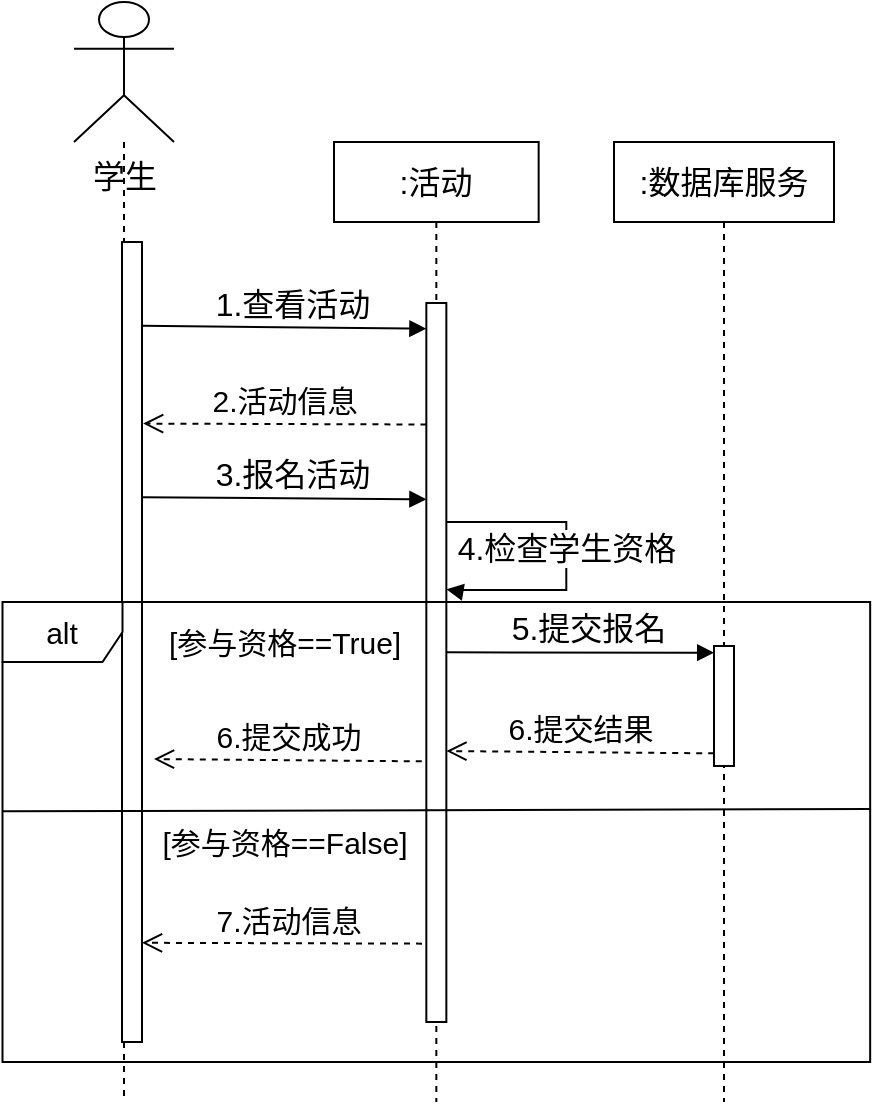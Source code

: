 <mxfile version="17.5.0" type="github">
  <diagram name="Page-1" id="13e1069c-82ec-6db2-03f1-153e76fe0fe0">
    <mxGraphModel dx="1146" dy="626" grid="1" gridSize="10" guides="1" tooltips="1" connect="1" arrows="1" fold="1" page="1" pageScale="1" pageWidth="1100" pageHeight="850" background="none" math="0" shadow="0">
      <root>
        <mxCell id="0" />
        <mxCell id="1" style="" parent="0" />
        <mxCell id="JttuDwRoJ1vtQlbPvAH2-2" value="" style="shape=umlLifeline;participant=umlActor;perimeter=lifelinePerimeter;whiteSpace=wrap;html=1;container=1;collapsible=0;recursiveResize=0;verticalAlign=top;spacingTop=36;outlineConnect=0;size=70;" vertex="1" parent="1">
          <mxGeometry x="230" y="140" width="50" height="550" as="geometry" />
        </mxCell>
        <mxCell id="JttuDwRoJ1vtQlbPvAH2-6" value="" style="html=1;points=[];perimeter=orthogonalPerimeter;fontSize=16;" vertex="1" parent="JttuDwRoJ1vtQlbPvAH2-2">
          <mxGeometry x="24" y="120" width="10" height="400" as="geometry" />
        </mxCell>
        <mxCell id="JttuDwRoJ1vtQlbPvAH2-3" value="学生" style="text;html=1;align=center;verticalAlign=middle;resizable=0;points=[];autosize=1;strokeColor=none;fillColor=none;fontSize=16;" vertex="1" parent="1">
          <mxGeometry x="230" y="217" width="50" height="20" as="geometry" />
        </mxCell>
        <mxCell id="JttuDwRoJ1vtQlbPvAH2-5" value=":活动" style="shape=umlLifeline;perimeter=lifelinePerimeter;whiteSpace=wrap;html=1;container=1;collapsible=0;recursiveResize=0;outlineConnect=0;fontSize=16;" vertex="1" parent="1">
          <mxGeometry x="360" y="210" width="102.33" height="480" as="geometry" />
        </mxCell>
        <mxCell id="JttuDwRoJ1vtQlbPvAH2-9" value="" style="html=1;points=[];perimeter=orthogonalPerimeter;fontSize=16;" vertex="1" parent="JttuDwRoJ1vtQlbPvAH2-5">
          <mxGeometry x="46.17" y="80.5" width="10" height="359.5" as="geometry" />
        </mxCell>
        <mxCell id="JttuDwRoJ1vtQlbPvAH2-33" value="4.检查学生资格" style="html=1;verticalAlign=bottom;endArrow=block;rounded=0;fontSize=16;exitX=1;exitY=0.108;exitDx=0;exitDy=0;exitPerimeter=0;edgeStyle=orthogonalEdgeStyle;entryX=1;entryY=0.456;entryDx=0;entryDy=0;entryPerimeter=0;" edge="1" parent="JttuDwRoJ1vtQlbPvAH2-5">
          <mxGeometry x="0.096" width="80" relative="1" as="geometry">
            <mxPoint x="56.17" y="190.02" as="sourcePoint" />
            <mxPoint x="56.17" y="223.66" as="targetPoint" />
            <Array as="points">
              <mxPoint x="116.17" y="190" />
              <mxPoint x="116.17" y="224" />
              <mxPoint x="58.17" y="224" />
            </Array>
            <mxPoint as="offset" />
          </mxGeometry>
        </mxCell>
        <mxCell id="JttuDwRoJ1vtQlbPvAH2-40" value="6.提交成功" style="html=1;verticalAlign=bottom;endArrow=open;dashed=1;endSize=8;rounded=0;fontSize=15;exitX=0.011;exitY=0.828;exitDx=0;exitDy=0;exitPerimeter=0;entryX=1.005;entryY=0.95;entryDx=0;entryDy=0;entryPerimeter=0;" edge="1" parent="JttuDwRoJ1vtQlbPvAH2-5">
          <mxGeometry relative="1" as="geometry">
            <mxPoint x="43.89" y="309.68" as="sourcePoint" />
            <mxPoint x="-90.0" y="308.525" as="targetPoint" />
          </mxGeometry>
        </mxCell>
        <mxCell id="JttuDwRoJ1vtQlbPvAH2-7" value="1.查看活动" style="html=1;verticalAlign=bottom;endArrow=block;rounded=0;fontSize=16;exitX=0.993;exitY=0.083;exitDx=0;exitDy=0;exitPerimeter=0;entryX=0.005;entryY=0.127;entryDx=0;entryDy=0;entryPerimeter=0;" edge="1" parent="1">
          <mxGeometry x="0.057" width="80" relative="1" as="geometry">
            <mxPoint x="263.93" y="301.92" as="sourcePoint" />
            <mxPoint x="406.22" y="303.343" as="targetPoint" />
            <mxPoint as="offset" />
          </mxGeometry>
        </mxCell>
        <mxCell id="JttuDwRoJ1vtQlbPvAH2-11" value=":数据库服务" style="shape=umlLifeline;perimeter=lifelinePerimeter;whiteSpace=wrap;html=1;container=1;collapsible=0;recursiveResize=0;outlineConnect=0;fontSize=16;" vertex="1" parent="1">
          <mxGeometry x="500" y="210" width="110" height="480" as="geometry" />
        </mxCell>
        <mxCell id="JttuDwRoJ1vtQlbPvAH2-38" value="" style="html=1;points=[];perimeter=orthogonalPerimeter;fontSize=15;" vertex="1" parent="JttuDwRoJ1vtQlbPvAH2-11">
          <mxGeometry x="50" y="252" width="10" height="60" as="geometry" />
        </mxCell>
        <mxCell id="JttuDwRoJ1vtQlbPvAH2-29" value="2.活动信息" style="html=1;verticalAlign=bottom;endArrow=open;dashed=1;endSize=8;rounded=0;fontSize=15;entryX=1.056;entryY=0.227;entryDx=0;entryDy=0;entryPerimeter=0;exitX=0.005;exitY=0.169;exitDx=0;exitDy=0;exitPerimeter=0;" edge="1" parent="1" source="JttuDwRoJ1vtQlbPvAH2-9" target="JttuDwRoJ1vtQlbPvAH2-6">
          <mxGeometry relative="1" as="geometry">
            <mxPoint x="380" y="351" as="sourcePoint" />
            <mxPoint x="290" y="350" as="targetPoint" />
          </mxGeometry>
        </mxCell>
        <mxCell id="JttuDwRoJ1vtQlbPvAH2-31" value="3.报名活动" style="html=1;verticalAlign=bottom;endArrow=block;rounded=0;fontSize=16;exitX=1;exitY=0.319;exitDx=0;exitDy=0;exitPerimeter=0;entryX=0.005;entryY=0.273;entryDx=0;entryDy=0;entryPerimeter=0;" edge="1" parent="1" source="JttuDwRoJ1vtQlbPvAH2-6" target="JttuDwRoJ1vtQlbPvAH2-9">
          <mxGeometry x="0.057" width="80" relative="1" as="geometry">
            <mxPoint x="280.0" y="389.72" as="sourcePoint" />
            <mxPoint x="400" y="388" as="targetPoint" />
            <mxPoint as="offset" />
          </mxGeometry>
        </mxCell>
        <mxCell id="JttuDwRoJ1vtQlbPvAH2-37" value="5.提交报名" style="html=1;verticalAlign=bottom;endArrow=block;rounded=0;fontSize=16;exitX=1.005;exitY=0.735;exitDx=0;exitDy=0;exitPerimeter=0;entryX=0.011;entryY=-0.011;entryDx=0;entryDy=0;entryPerimeter=0;" edge="1" parent="1">
          <mxGeometry x="0.057" width="80" relative="1" as="geometry">
            <mxPoint x="416.22" y="465.183" as="sourcePoint" />
            <mxPoint x="550.11" y="465.34" as="targetPoint" />
            <mxPoint as="offset" />
          </mxGeometry>
        </mxCell>
        <mxCell id="JttuDwRoJ1vtQlbPvAH2-39" value="6.提交结果" style="html=1;verticalAlign=bottom;endArrow=open;dashed=1;endSize=8;rounded=0;fontSize=15;exitX=0.011;exitY=0.828;exitDx=0;exitDy=0;exitPerimeter=0;entryX=1.005;entryY=0.95;entryDx=0;entryDy=0;entryPerimeter=0;" edge="1" parent="1">
          <mxGeometry relative="1" as="geometry">
            <mxPoint x="550.11" y="515.68" as="sourcePoint" />
            <mxPoint x="416.22" y="514.525" as="targetPoint" />
          </mxGeometry>
        </mxCell>
        <mxCell id="JttuDwRoJ1vtQlbPvAH2-42" value="[参与资格==True]" style="text;html=1;align=center;verticalAlign=middle;resizable=0;points=[];autosize=1;strokeColor=none;fillColor=none;fontSize=15;" vertex="1" parent="1">
          <mxGeometry x="270" y="450" width="130" height="20" as="geometry" />
        </mxCell>
        <mxCell id="JttuDwRoJ1vtQlbPvAH2-45" value="" style="endArrow=none;html=1;rounded=0;fontSize=15;exitX=0;exitY=0.455;exitDx=0;exitDy=0;exitPerimeter=0;entryX=1.001;entryY=0.45;entryDx=0;entryDy=0;entryPerimeter=0;" edge="1" parent="1" source="JttuDwRoJ1vtQlbPvAH2-41" target="JttuDwRoJ1vtQlbPvAH2-41">
          <mxGeometry width="50" height="50" relative="1" as="geometry">
            <mxPoint x="790" y="560" as="sourcePoint" />
            <mxPoint x="840" y="510" as="targetPoint" />
          </mxGeometry>
        </mxCell>
        <mxCell id="JttuDwRoJ1vtQlbPvAH2-46" value="[参与资格==False]" style="text;html=1;align=center;verticalAlign=middle;resizable=0;points=[];autosize=1;strokeColor=none;fillColor=none;fontSize=15;" vertex="1" parent="1">
          <mxGeometry x="265" y="550" width="140" height="20" as="geometry" />
        </mxCell>
        <mxCell id="JttuDwRoJ1vtQlbPvAH2-41" value="alt" style="shape=umlFrame;whiteSpace=wrap;html=1;fontSize=15;" vertex="1" parent="1">
          <mxGeometry x="194.25" y="440" width="433.83" height="230" as="geometry" />
        </mxCell>
        <mxCell id="JttuDwRoJ1vtQlbPvAH2-47" value="Untitled Layer" parent="0" />
        <mxCell id="JttuDwRoJ1vtQlbPvAH2-36" value="7.活动信息" style="html=1;verticalAlign=bottom;endArrow=open;dashed=1;endSize=8;rounded=0;fontSize=15;entryX=1;entryY=0.876;entryDx=0;entryDy=0;entryPerimeter=0;exitX=-0.217;exitY=0.891;exitDx=0;exitDy=0;exitPerimeter=0;" edge="1" parent="JttuDwRoJ1vtQlbPvAH2-47" source="JttuDwRoJ1vtQlbPvAH2-9" target="JttuDwRoJ1vtQlbPvAH2-6">
          <mxGeometry x="-0.035" relative="1" as="geometry">
            <mxPoint x="890" y="340" as="sourcePoint" />
            <mxPoint x="780" y="340.44" as="targetPoint" />
            <mxPoint as="offset" />
          </mxGeometry>
        </mxCell>
      </root>
    </mxGraphModel>
  </diagram>
</mxfile>
